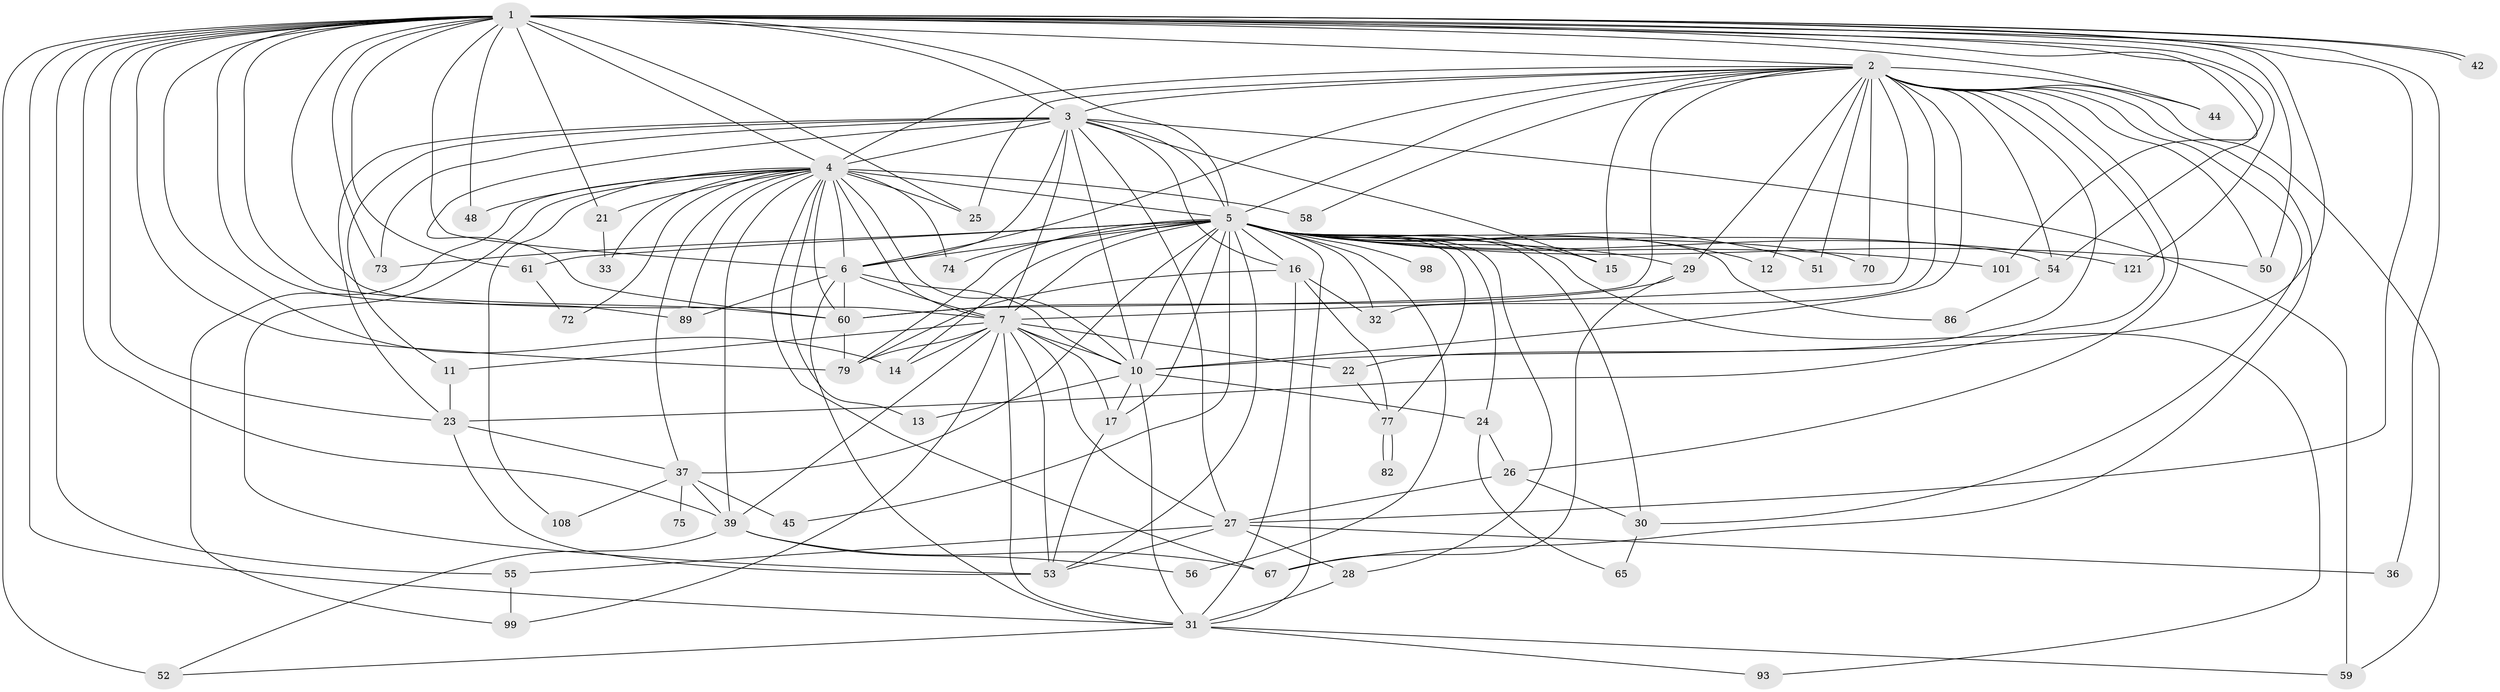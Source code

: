 // original degree distribution, {36: 0.0078125, 29: 0.0078125, 21: 0.0078125, 33: 0.0078125, 15: 0.0078125, 13: 0.015625, 19: 0.0078125, 31: 0.0078125, 17: 0.0078125, 3: 0.2109375, 2: 0.5234375, 4: 0.1015625, 8: 0.0234375, 6: 0.03125, 5: 0.03125}
// Generated by graph-tools (version 1.1) at 2025/14/03/09/25 04:14:02]
// undirected, 64 vertices, 177 edges
graph export_dot {
graph [start="1"]
  node [color=gray90,style=filled];
  1;
  2;
  3;
  4 [super="+19+66"];
  5 [super="+62+8+9"];
  6 [super="+18"];
  7 [super="+115+63+20+34+68"];
  10 [super="+46"];
  11;
  12;
  13;
  14 [super="+95+35"];
  15 [super="+49+40"];
  16 [super="+41+126+96+94"];
  17;
  21;
  22;
  23 [super="+103+124+80+84"];
  24;
  25 [super="+118+102"];
  26;
  27 [super="+81"];
  28;
  29;
  30 [super="+123"];
  31 [super="+122+38"];
  32 [super="+116"];
  33;
  36;
  37 [super="+43"];
  39 [super="+47+110+106"];
  42;
  44;
  45;
  48;
  50 [super="+117"];
  51;
  52 [super="+92"];
  53 [super="+107+97+87"];
  54 [super="+112"];
  55;
  56;
  58;
  59;
  60 [super="+64+85+76"];
  61;
  65;
  67 [super="+71"];
  70;
  72;
  73 [super="+111+105"];
  74;
  75;
  77;
  79 [super="+83+128+90+100"];
  82;
  86;
  89 [super="+91"];
  93;
  98;
  99 [super="+109"];
  101;
  108;
  121;
  1 -- 2;
  1 -- 3;
  1 -- 4;
  1 -- 5 [weight=3];
  1 -- 6;
  1 -- 7;
  1 -- 10;
  1 -- 14 [weight=2];
  1 -- 21;
  1 -- 25 [weight=2];
  1 -- 36;
  1 -- 39;
  1 -- 42;
  1 -- 42;
  1 -- 44;
  1 -- 48;
  1 -- 50;
  1 -- 54;
  1 -- 55;
  1 -- 60;
  1 -- 61;
  1 -- 73;
  1 -- 79 [weight=3];
  1 -- 89;
  1 -- 101;
  1 -- 121;
  1 -- 27;
  1 -- 23;
  1 -- 52;
  1 -- 31;
  2 -- 3;
  2 -- 4;
  2 -- 5 [weight=3];
  2 -- 6;
  2 -- 7 [weight=2];
  2 -- 10;
  2 -- 12;
  2 -- 22;
  2 -- 23 [weight=2];
  2 -- 25;
  2 -- 26;
  2 -- 29;
  2 -- 30;
  2 -- 32;
  2 -- 44;
  2 -- 51;
  2 -- 58;
  2 -- 59;
  2 -- 70;
  2 -- 50;
  2 -- 54;
  2 -- 15;
  2 -- 60;
  2 -- 67;
  3 -- 4 [weight=2];
  3 -- 5 [weight=3];
  3 -- 6;
  3 -- 7 [weight=2];
  3 -- 10;
  3 -- 11;
  3 -- 16 [weight=2];
  3 -- 23 [weight=2];
  3 -- 27;
  3 -- 59;
  3 -- 73;
  3 -- 15;
  3 -- 60;
  4 -- 5 [weight=4];
  4 -- 6 [weight=2];
  4 -- 7 [weight=2];
  4 -- 10;
  4 -- 13;
  4 -- 21;
  4 -- 33;
  4 -- 37;
  4 -- 39;
  4 -- 48;
  4 -- 53 [weight=2];
  4 -- 58;
  4 -- 67;
  4 -- 72;
  4 -- 74;
  4 -- 99;
  4 -- 108;
  4 -- 25;
  4 -- 89;
  4 -- 60 [weight=2];
  5 -- 6 [weight=3];
  5 -- 7 [weight=4];
  5 -- 10 [weight=3];
  5 -- 12;
  5 -- 15 [weight=2];
  5 -- 24;
  5 -- 45;
  5 -- 93;
  5 -- 70;
  5 -- 73 [weight=2];
  5 -- 74;
  5 -- 14;
  5 -- 79;
  5 -- 17;
  5 -- 86;
  5 -- 29;
  5 -- 31;
  5 -- 32;
  5 -- 98;
  5 -- 101;
  5 -- 50;
  5 -- 51;
  5 -- 54 [weight=2];
  5 -- 56;
  5 -- 121;
  5 -- 53;
  5 -- 30;
  5 -- 37 [weight=2];
  5 -- 77;
  5 -- 16 [weight=2];
  5 -- 28;
  5 -- 61;
  6 -- 7;
  6 -- 10;
  6 -- 31;
  6 -- 89;
  6 -- 60;
  7 -- 10;
  7 -- 11;
  7 -- 79;
  7 -- 39;
  7 -- 31;
  7 -- 27;
  7 -- 14;
  7 -- 99;
  7 -- 22;
  7 -- 17;
  7 -- 53;
  10 -- 13;
  10 -- 17;
  10 -- 24;
  10 -- 31;
  11 -- 23;
  16 -- 32;
  16 -- 79;
  16 -- 77;
  16 -- 31;
  17 -- 53;
  21 -- 33;
  22 -- 77;
  23 -- 37;
  23 -- 53;
  24 -- 26;
  24 -- 65;
  26 -- 27;
  26 -- 30;
  27 -- 28;
  27 -- 36;
  27 -- 55;
  27 -- 53;
  28 -- 31;
  29 -- 60;
  29 -- 67;
  30 -- 65;
  31 -- 52;
  31 -- 59;
  31 -- 93;
  37 -- 39;
  37 -- 75;
  37 -- 108;
  37 -- 45;
  39 -- 56;
  39 -- 52;
  39 -- 67;
  54 -- 86;
  55 -- 99;
  60 -- 79;
  61 -- 72;
  77 -- 82;
  77 -- 82;
}
